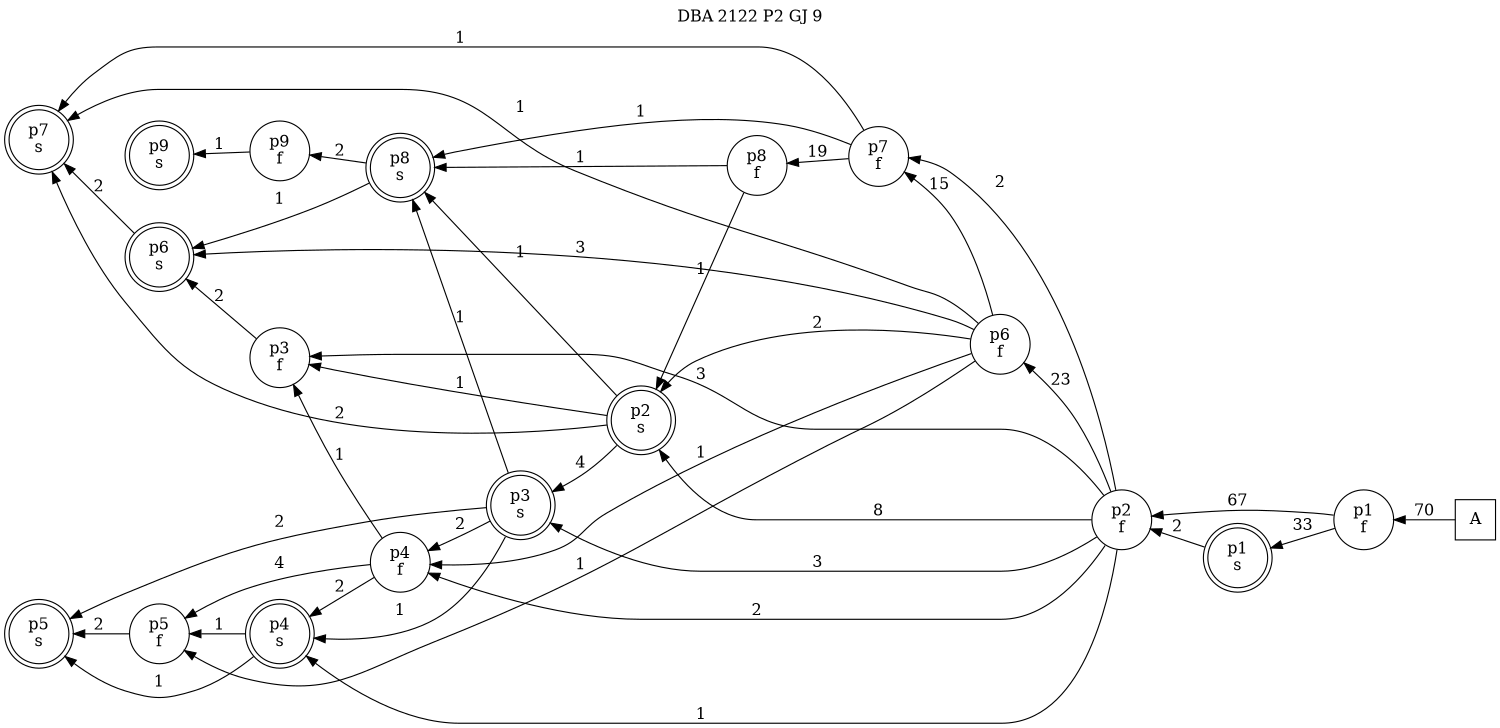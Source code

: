 digraph DBA_2122_P2_GJ_9_GOOD {
labelloc="tl"
label= " DBA 2122 P2 GJ 9 "
rankdir="RL";
graph [ size=" 10 , 10 !"]

"A" [shape="square" label="A"]
"p1_f" [shape="circle" label="p1
f"]
"p1_s" [shape="doublecircle" label="p1
s"]
"p2_f" [shape="circle" label="p2
f"]
"p3_f" [shape="circle" label="p3
f"]
"p4_f" [shape="circle" label="p4
f"]
"p2_s" [shape="doublecircle" label="p2
s"]
"p6_f" [shape="circle" label="p6
f"]
"p5_f" [shape="circle" label="p5
f"]
"p6_s" [shape="doublecircle" label="p6
s"]
"p3_s" [shape="doublecircle" label="p3
s"]
"p5_s" [shape="doublecircle" label="p5
s"]
"p7_f" [shape="circle" label="p7
f"]
"p7_s" [shape="doublecircle" label="p7
s"]
"p8_f" [shape="circle" label="p8
f"]
"p8_s" [shape="doublecircle" label="p8
s"]
"p4_s" [shape="doublecircle" label="p4
s"]
"p9_f" [shape="circle" label="p9
f"]
"p9_s" [shape="doublecircle" label="p9
s"]
"A" -> "p1_f" [ label=70]
"p1_f" -> "p1_s" [ label=33]
"p1_f" -> "p2_f" [ label=67]
"p1_s" -> "p2_f" [ label=2]
"p2_f" -> "p3_f" [ label=3]
"p2_f" -> "p4_f" [ label=2]
"p2_f" -> "p2_s" [ label=8]
"p2_f" -> "p6_f" [ label=23]
"p2_f" -> "p3_s" [ label=3]
"p2_f" -> "p7_f" [ label=2]
"p2_f" -> "p4_s" [ label=1]
"p3_f" -> "p6_s" [ label=2]
"p4_f" -> "p3_f" [ label=1]
"p4_f" -> "p5_f" [ label=4]
"p4_f" -> "p4_s" [ label=2]
"p2_s" -> "p3_f" [ label=1]
"p2_s" -> "p3_s" [ label=4]
"p2_s" -> "p7_s" [ label=2]
"p2_s" -> "p8_s" [ label=1]
"p6_f" -> "p4_f" [ label=1]
"p6_f" -> "p2_s" [ label=2]
"p6_f" -> "p5_f" [ label=1]
"p6_f" -> "p6_s" [ label=3]
"p6_f" -> "p7_f" [ label=15]
"p6_f" -> "p7_s" [ label=1]
"p5_f" -> "p5_s" [ label=2]
"p6_s" -> "p7_s" [ label=2]
"p3_s" -> "p4_f" [ label=2]
"p3_s" -> "p5_s" [ label=2]
"p3_s" -> "p8_s" [ label=1]
"p3_s" -> "p4_s" [ label=1]
"p7_f" -> "p7_s" [ label=1]
"p7_f" -> "p8_f" [ label=19]
"p7_f" -> "p8_s" [ label=1]
"p8_f" -> "p2_s" [ label=1]
"p8_f" -> "p8_s" [ label=1]
"p8_s" -> "p6_s" [ label=1]
"p8_s" -> "p9_f" [ label=2]
"p4_s" -> "p5_f" [ label=1]
"p4_s" -> "p5_s" [ label=1]
"p9_f" -> "p9_s" [ label=1]
}

